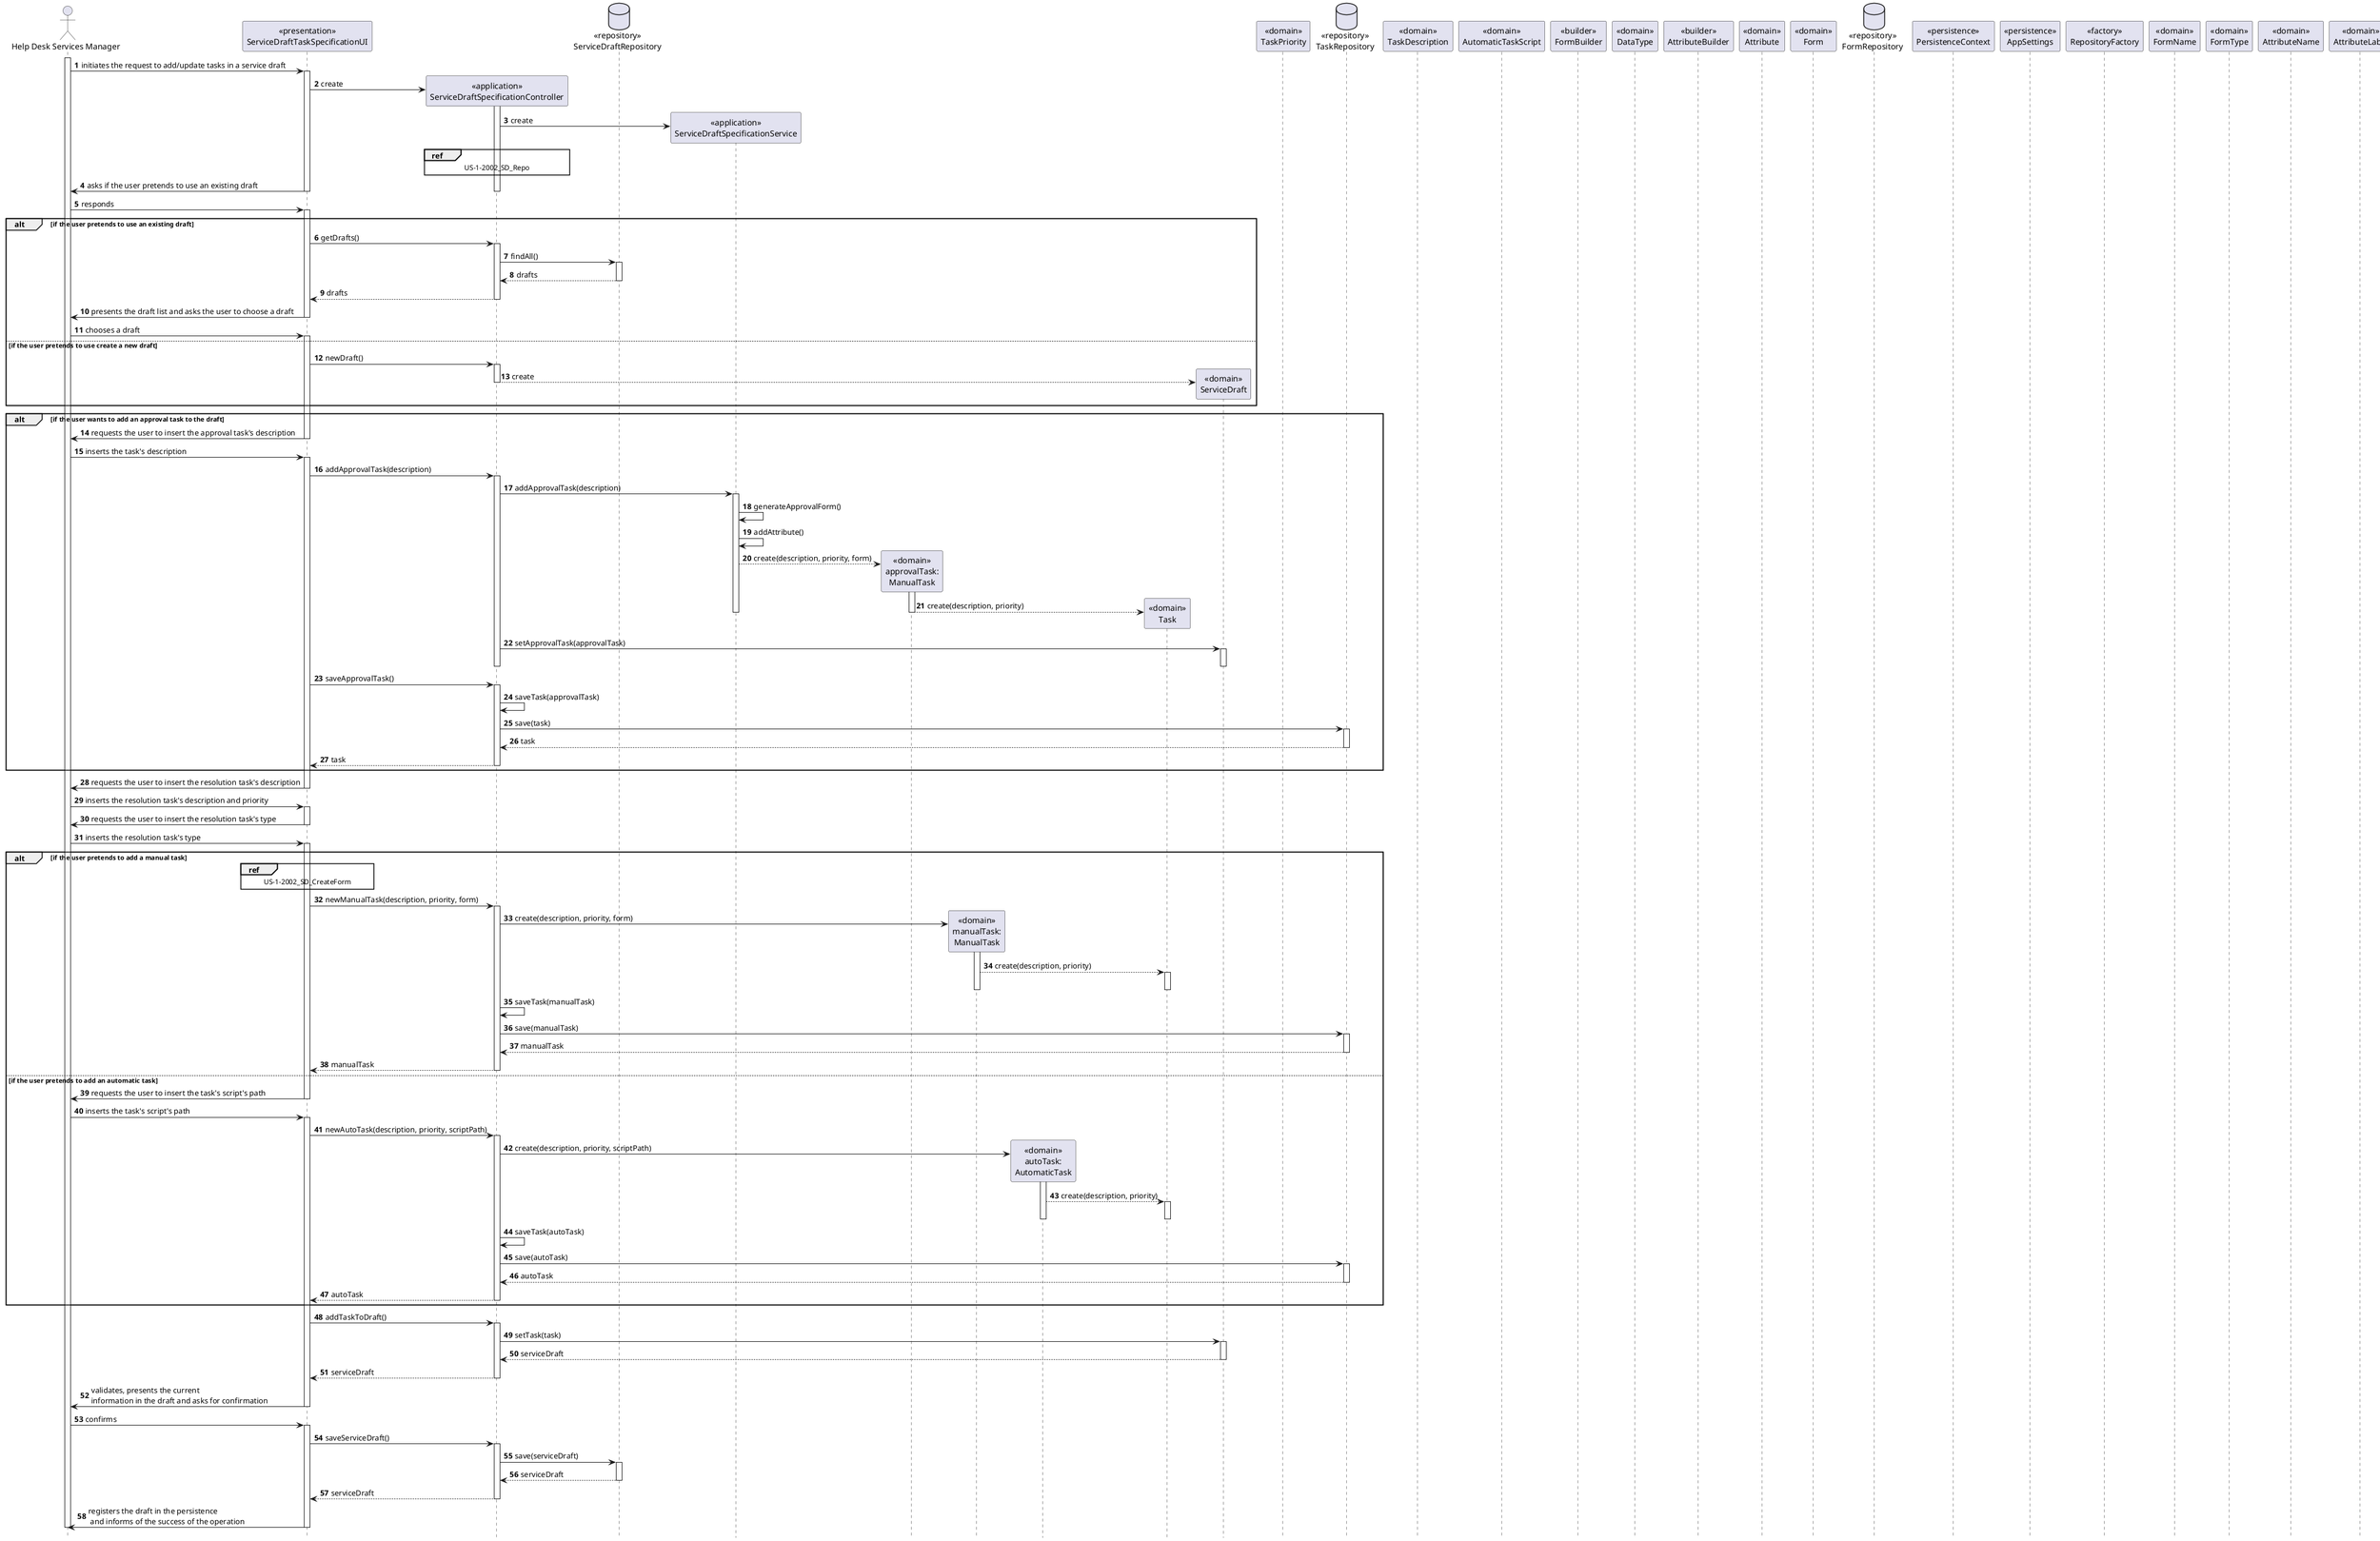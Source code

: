@startuml
autonumber
hide footbox

actor "Help Desk Services Manager" as HSM

participant "<<presentation>>\nServiceDraftTaskSpecificationUI" as UI
participant "<<application>>\nServiceDraftSpecificationController" as CTRL
database "<<repository>>\nServiceDraftRepository" as SR
participant "<<application>>\nServiceDraftSpecificationService" as SRV
participant "<<domain>>\napprovalTask:\nManualTask" as AMT
participant "<<domain>>\nmanualTask:\nManualTask" as MT
participant "<<domain>>\nautoTask:\nAutomaticTask" as AT
participant "<<domain>>\nTask" as T
participant "<<domain>>\nServiceDraft" as S
database "<<repository>>\nTaskRepository" as TR
participant "<<domain>>\nTaskDescription" as TD
participant "<<domain>>\nTaskPriority" as TP
participant "<<domain>>\nTaskResult" as TR
participant "<<domain>>\nTaskStatus" as TD
participant "<<domain>>\nAutomaticTaskScript" as ATS
participant "<<builder>>\nFormBuilder" as FBD
participant "<<domain>>\nDataType" as DT
participant "<<builder>>\nAttributeBuilder" as ABD
participant "<<domain>>\nAttribute" as A
participant "<<domain>>\nForm" as F
database "<<repository>>\nFormRepository" as FR
participant "<<persistence>>\nPersistenceContext" as PC
participant "<<persistence>>\nAppSettings" as AS
participant "<<factory>>\nRepositoryFactory" as RF
participant "<<domain>>\nFormName" as FM
participant "<<domain>>\nFormType" as FT
participant "<<domain>>\nAttributeName" as AN
participant "<<domain>>\nAttributeLabel" as AL
participant "<<domain>>\nAttributeDescription" as AD
participant "<<domain>>\nAttributeRegex" as AR
participant "<<domain>>\nAttributeScript" as ASC

activate HSM

HSM -> UI : initiates the request to add/update tasks in a service draft
activate UI

UI -> CTRL** : create
activate CTRL

CTRL -> SRV** : create

ref over CTRL
  US-1-2002_SD_Repo
end ref

UI -> HSM : asks if the user pretends to use an existing draft
deactivate CTRL
deactivate UI

HSM -> UI : responds
activate UI

alt if the user pretends to use an existing draft

UI -> CTRL : getDrafts()
activate CTRL

CTRL -> SR : findAll()
activate SR
SR --> CTRL : drafts
deactivate SR

CTRL --> UI : drafts
deactivate CTRL

UI -> HSM : presents the draft list and asks the user to choose a draft
deactivate UI

HSM -> UI : chooses a draft
activate UI

else if the user pretends to use create a new draft

UI -> CTRL : newDraft()
activate CTRL

CTRL --> S** : create
deactivate CTRL
end

alt if the user wants to add an approval task to the draft
UI -> HSM : requests the user to insert the approval task's description
deactivate UI

HSM -> UI : inserts the task's description
activate UI

UI -> CTRL : addApprovalTask(description)
activate CTRL

CTRL -> SRV : addApprovalTask(description)
activate SRV

SRV -> SRV : generateApprovalForm()
SRV -> SRV : addAttribute()

SRV --> AMT** : create(description, priority, form)
activate AMT
AMT --> T** : create(description, priority)
deactivate AMT
deactivate SRV

CTRL -> S : setApprovalTask(approvalTask)
activate S
deactivate S
deactivate CTRL

UI -> CTRL : saveApprovalTask()
activate CTRL

CTRL -> CTRL : saveTask(approvalTask)

CTRL -> TR : save(task)
activate TR
TR --> CTRL : task
deactivate TR

CTRL --> UI : task
deactivate CTRL
end

UI -> HSM : requests the user to insert the resolution task's description
deactivate UI

HSM -> UI : inserts the resolution task's description and priority
activate UI

UI -> HSM : requests the user to insert the resolution task's type
deactivate UI

HSM -> UI : inserts the resolution task's type
activate UI

alt if the user pretends to add a manual task

ref over UI
    US-1-2002_SD_CreateForm
end ref

UI -> CTRL : newManualTask(description, priority, form)
activate CTRL

CTRL -> MT** : create(description, priority, form)
activate MT
MT --> T : create(description, priority)
activate T
deactivate T
deactivate MT

CTRL -> CTRL : saveTask(manualTask)

CTRL -> TR : save(manualTask)
activate TR
TR --> CTRL : manualTask
deactivate TR

CTRL --> UI : manualTask
deactivate CTRL

else if the user pretends to add an automatic task
UI -> HSM : requests the user to insert the task's script's path
deactivate UI

HSM -> UI : inserts the task's script's path
activate UI

UI -> CTRL : newAutoTask(description, priority, scriptPath)
activate CTRL

CTRL -> AT** : create(description, priority, scriptPath)
activate AT
AT --> T : create(description, priority)
activate T
deactivate T
deactivate AT

CTRL -> CTRL : saveTask(autoTask)

CTRL -> TR : save(autoTask)
activate TR
TR --> CTRL : autoTask
deactivate TR

CTRL --> UI : autoTask
deactivate CTRL
deactivate CTRL
end

UI -> CTRL : addTaskToDraft()
activate CTRL

CTRL -> S : setTask(task)
activate S

S --> CTRL : serviceDraft
deactivate S

CTRL --> UI : serviceDraft
deactivate CTRL

UI -> HSM : validates, presents the current \ninformation in the draft and asks for confirmation
deactivate UI

HSM -> UI : confirms
activate UI

UI -> CTRL : saveServiceDraft()
activate CTRL

CTRL -> SR : save(serviceDraft)
activate SR
SR --> CTRL : serviceDraft
deactivate SR

CTRL --> UI : serviceDraft
deactivate CTRL

UI -> HSM : registers the draft in the persistence\n and informs of the success of the operation
deactivate UI
deactivate HSM

@enduml